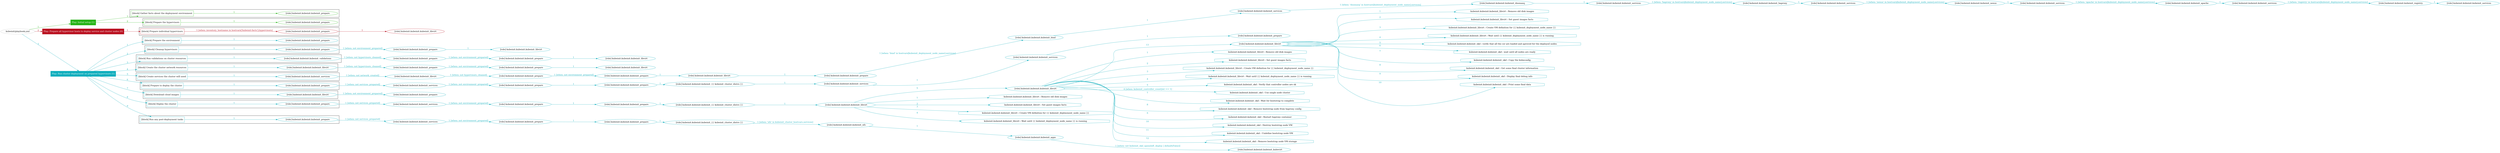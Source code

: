 digraph {
	graph [concentrate=true ordering=in rankdir=LR ratio=fill]
	edge [esep=5 sep=10]
	"kubeinit/playbook.yml" [id=root_node style=dotted]
	play_ca7588ed [label="Play: Initial setup (1)" color="#27b418" fontcolor="#ffffff" id=play_ca7588ed shape=box style=filled tooltip=localhost]
	"kubeinit/playbook.yml" -> play_ca7588ed [label="1 " color="#27b418" fontcolor="#27b418" id=edge_18a458e3 labeltooltip="1 " tooltip="1 "]
	subgraph "kubeinit.kubeinit.kubeinit_prepare" {
		role_57298d7f [label="[role] kubeinit.kubeinit.kubeinit_prepare" color="#27b418" id=role_57298d7f tooltip="kubeinit.kubeinit.kubeinit_prepare"]
	}
	subgraph "kubeinit.kubeinit.kubeinit_prepare" {
		role_323046e9 [label="[role] kubeinit.kubeinit.kubeinit_prepare" color="#27b418" id=role_323046e9 tooltip="kubeinit.kubeinit.kubeinit_prepare"]
	}
	subgraph "Play: Initial setup (1)" {
		play_ca7588ed -> block_489d878c [label=1 color="#27b418" fontcolor="#27b418" id=edge_82b235fa labeltooltip=1 tooltip=1]
		subgraph cluster_block_489d878c {
			block_489d878c [label="[block] Gather facts about the deployment environment" color="#27b418" id=block_489d878c labeltooltip="Gather facts about the deployment environment" shape=box tooltip="Gather facts about the deployment environment"]
			block_489d878c -> role_57298d7f [label="1 " color="#27b418" fontcolor="#27b418" id=edge_9d289d87 labeltooltip="1 " tooltip="1 "]
		}
		play_ca7588ed -> block_cf09ed82 [label=2 color="#27b418" fontcolor="#27b418" id=edge_84e50299 labeltooltip=2 tooltip=2]
		subgraph cluster_block_cf09ed82 {
			block_cf09ed82 [label="[block] Prepare the hypervisors" color="#27b418" id=block_cf09ed82 labeltooltip="Prepare the hypervisors" shape=box tooltip="Prepare the hypervisors"]
			block_cf09ed82 -> role_323046e9 [label="1 " color="#27b418" fontcolor="#27b418" id=edge_58c40234 labeltooltip="1 " tooltip="1 "]
		}
	}
	play_6921d6f1 [label="Play: Prepare all hypervisor hosts to deploy service and cluster nodes (0)" color="#ba1221" fontcolor="#ffffff" id=play_6921d6f1 shape=box style=filled tooltip="Play: Prepare all hypervisor hosts to deploy service and cluster nodes (0)"]
	"kubeinit/playbook.yml" -> play_6921d6f1 [label="2 " color="#ba1221" fontcolor="#ba1221" id=edge_bef8eea2 labeltooltip="2 " tooltip="2 "]
	subgraph "kubeinit.kubeinit.kubeinit_libvirt" {
		role_4522d992 [label="[role] kubeinit.kubeinit.kubeinit_libvirt" color="#ba1221" id=role_4522d992 tooltip="kubeinit.kubeinit.kubeinit_libvirt"]
	}
	subgraph "kubeinit.kubeinit.kubeinit_prepare" {
		role_075df599 [label="[role] kubeinit.kubeinit.kubeinit_prepare" color="#ba1221" id=role_075df599 tooltip="kubeinit.kubeinit.kubeinit_prepare"]
		role_075df599 -> role_4522d992 [label="1 " color="#ba1221" fontcolor="#ba1221" id=edge_801472f8 labeltooltip="1 " tooltip="1 "]
	}
	subgraph "Play: Prepare all hypervisor hosts to deploy service and cluster nodes (0)" {
		play_6921d6f1 -> block_ac8c3c3e [label=1 color="#ba1221" fontcolor="#ba1221" id=edge_93530fc8 labeltooltip=1 tooltip=1]
		subgraph cluster_block_ac8c3c3e {
			block_ac8c3c3e [label="[block] Prepare individual hypervisors" color="#ba1221" id=block_ac8c3c3e labeltooltip="Prepare individual hypervisors" shape=box tooltip="Prepare individual hypervisors"]
			block_ac8c3c3e -> role_075df599 [label="1 [when: inventory_hostname in hostvars['kubeinit-facts'].hypervisors]" color="#ba1221" fontcolor="#ba1221" id=edge_aff1641d labeltooltip="1 [when: inventory_hostname in hostvars['kubeinit-facts'].hypervisors]" tooltip="1 [when: inventory_hostname in hostvars['kubeinit-facts'].hypervisors]"]
		}
	}
	play_d404a67a [label="Play: Run cluster deployment on prepared hypervisors (1)" color="#0faebd" fontcolor="#ffffff" id=play_d404a67a shape=box style=filled tooltip=localhost]
	"kubeinit/playbook.yml" -> play_d404a67a [label="3 " color="#0faebd" fontcolor="#0faebd" id=edge_80078460 labeltooltip="3 " tooltip="3 "]
	subgraph "kubeinit.kubeinit.kubeinit_prepare" {
		role_810e32ca [label="[role] kubeinit.kubeinit.kubeinit_prepare" color="#0faebd" id=role_810e32ca tooltip="kubeinit.kubeinit.kubeinit_prepare"]
	}
	subgraph "kubeinit.kubeinit.kubeinit_libvirt" {
		role_c13c293d [label="[role] kubeinit.kubeinit.kubeinit_libvirt" color="#0faebd" id=role_c13c293d tooltip="kubeinit.kubeinit.kubeinit_libvirt"]
	}
	subgraph "kubeinit.kubeinit.kubeinit_prepare" {
		role_53f35d92 [label="[role] kubeinit.kubeinit.kubeinit_prepare" color="#0faebd" id=role_53f35d92 tooltip="kubeinit.kubeinit.kubeinit_prepare"]
		role_53f35d92 -> role_c13c293d [label="1 " color="#0faebd" fontcolor="#0faebd" id=edge_575518a6 labeltooltip="1 " tooltip="1 "]
	}
	subgraph "kubeinit.kubeinit.kubeinit_prepare" {
		role_20cbe112 [label="[role] kubeinit.kubeinit.kubeinit_prepare" color="#0faebd" id=role_20cbe112 tooltip="kubeinit.kubeinit.kubeinit_prepare"]
		role_20cbe112 -> role_53f35d92 [label="1 [when: not environment_prepared]" color="#0faebd" fontcolor="#0faebd" id=edge_f570b599 labeltooltip="1 [when: not environment_prepared]" tooltip="1 [when: not environment_prepared]"]
	}
	subgraph "kubeinit.kubeinit.kubeinit_libvirt" {
		role_a9152015 [label="[role] kubeinit.kubeinit.kubeinit_libvirt" color="#0faebd" id=role_a9152015 tooltip="kubeinit.kubeinit.kubeinit_libvirt"]
	}
	subgraph "kubeinit.kubeinit.kubeinit_prepare" {
		role_a7486ee3 [label="[role] kubeinit.kubeinit.kubeinit_prepare" color="#0faebd" id=role_a7486ee3 tooltip="kubeinit.kubeinit.kubeinit_prepare"]
		role_a7486ee3 -> role_a9152015 [label="1 " color="#0faebd" fontcolor="#0faebd" id=edge_837d8904 labeltooltip="1 " tooltip="1 "]
	}
	subgraph "kubeinit.kubeinit.kubeinit_prepare" {
		role_39c26748 [label="[role] kubeinit.kubeinit.kubeinit_prepare" color="#0faebd" id=role_39c26748 tooltip="kubeinit.kubeinit.kubeinit_prepare"]
		role_39c26748 -> role_a7486ee3 [label="1 [when: not environment_prepared]" color="#0faebd" fontcolor="#0faebd" id=edge_d1a72bd6 labeltooltip="1 [when: not environment_prepared]" tooltip="1 [when: not environment_prepared]"]
	}
	subgraph "kubeinit.kubeinit.kubeinit_validations" {
		role_815ac76a [label="[role] kubeinit.kubeinit.kubeinit_validations" color="#0faebd" id=role_815ac76a tooltip="kubeinit.kubeinit.kubeinit_validations"]
		role_815ac76a -> role_39c26748 [label="1 [when: not hypervisors_cleaned]" color="#0faebd" fontcolor="#0faebd" id=edge_a3c11b41 labeltooltip="1 [when: not hypervisors_cleaned]" tooltip="1 [when: not hypervisors_cleaned]"]
	}
	subgraph "kubeinit.kubeinit.kubeinit_libvirt" {
		role_a0f09b38 [label="[role] kubeinit.kubeinit.kubeinit_libvirt" color="#0faebd" id=role_a0f09b38 tooltip="kubeinit.kubeinit.kubeinit_libvirt"]
	}
	subgraph "kubeinit.kubeinit.kubeinit_prepare" {
		role_fe84f008 [label="[role] kubeinit.kubeinit.kubeinit_prepare" color="#0faebd" id=role_fe84f008 tooltip="kubeinit.kubeinit.kubeinit_prepare"]
		role_fe84f008 -> role_a0f09b38 [label="1 " color="#0faebd" fontcolor="#0faebd" id=edge_30d4a6ff labeltooltip="1 " tooltip="1 "]
	}
	subgraph "kubeinit.kubeinit.kubeinit_prepare" {
		role_0c501d95 [label="[role] kubeinit.kubeinit.kubeinit_prepare" color="#0faebd" id=role_0c501d95 tooltip="kubeinit.kubeinit.kubeinit_prepare"]
		role_0c501d95 -> role_fe84f008 [label="1 [when: not environment_prepared]" color="#0faebd" fontcolor="#0faebd" id=edge_77e9a61c labeltooltip="1 [when: not environment_prepared]" tooltip="1 [when: not environment_prepared]"]
	}
	subgraph "kubeinit.kubeinit.kubeinit_libvirt" {
		role_886c8ce0 [label="[role] kubeinit.kubeinit.kubeinit_libvirt" color="#0faebd" id=role_886c8ce0 tooltip="kubeinit.kubeinit.kubeinit_libvirt"]
		role_886c8ce0 -> role_0c501d95 [label="1 [when: not hypervisors_cleaned]" color="#0faebd" fontcolor="#0faebd" id=edge_20c6220a labeltooltip="1 [when: not hypervisors_cleaned]" tooltip="1 [when: not hypervisors_cleaned]"]
	}
	subgraph "kubeinit.kubeinit.kubeinit_services" {
		role_20ba4ce6 [label="[role] kubeinit.kubeinit.kubeinit_services" color="#0faebd" id=role_20ba4ce6 tooltip="kubeinit.kubeinit.kubeinit_services"]
	}
	subgraph "kubeinit.kubeinit.kubeinit_registry" {
		role_e8a63879 [label="[role] kubeinit.kubeinit.kubeinit_registry" color="#0faebd" id=role_e8a63879 tooltip="kubeinit.kubeinit.kubeinit_registry"]
		role_e8a63879 -> role_20ba4ce6 [label="1 " color="#0faebd" fontcolor="#0faebd" id=edge_7817559b labeltooltip="1 " tooltip="1 "]
	}
	subgraph "kubeinit.kubeinit.kubeinit_services" {
		role_eb686d88 [label="[role] kubeinit.kubeinit.kubeinit_services" color="#0faebd" id=role_eb686d88 tooltip="kubeinit.kubeinit.kubeinit_services"]
		role_eb686d88 -> role_e8a63879 [label="1 [when: 'registry' in hostvars[kubeinit_deployment_node_name].services]" color="#0faebd" fontcolor="#0faebd" id=edge_a607caf0 labeltooltip="1 [when: 'registry' in hostvars[kubeinit_deployment_node_name].services]" tooltip="1 [when: 'registry' in hostvars[kubeinit_deployment_node_name].services]"]
	}
	subgraph "kubeinit.kubeinit.kubeinit_apache" {
		role_44147b5d [label="[role] kubeinit.kubeinit.kubeinit_apache" color="#0faebd" id=role_44147b5d tooltip="kubeinit.kubeinit.kubeinit_apache"]
		role_44147b5d -> role_eb686d88 [label="1 " color="#0faebd" fontcolor="#0faebd" id=edge_eab73a19 labeltooltip="1 " tooltip="1 "]
	}
	subgraph "kubeinit.kubeinit.kubeinit_services" {
		role_05ee0ce9 [label="[role] kubeinit.kubeinit.kubeinit_services" color="#0faebd" id=role_05ee0ce9 tooltip="kubeinit.kubeinit.kubeinit_services"]
		role_05ee0ce9 -> role_44147b5d [label="1 [when: 'apache' in hostvars[kubeinit_deployment_node_name].services]" color="#0faebd" fontcolor="#0faebd" id=edge_b8fa8ba2 labeltooltip="1 [when: 'apache' in hostvars[kubeinit_deployment_node_name].services]" tooltip="1 [when: 'apache' in hostvars[kubeinit_deployment_node_name].services]"]
	}
	subgraph "kubeinit.kubeinit.kubeinit_nexus" {
		role_f1796b42 [label="[role] kubeinit.kubeinit.kubeinit_nexus" color="#0faebd" id=role_f1796b42 tooltip="kubeinit.kubeinit.kubeinit_nexus"]
		role_f1796b42 -> role_05ee0ce9 [label="1 " color="#0faebd" fontcolor="#0faebd" id=edge_b0833499 labeltooltip="1 " tooltip="1 "]
	}
	subgraph "kubeinit.kubeinit.kubeinit_services" {
		role_163e4cbe [label="[role] kubeinit.kubeinit.kubeinit_services" color="#0faebd" id=role_163e4cbe tooltip="kubeinit.kubeinit.kubeinit_services"]
		role_163e4cbe -> role_f1796b42 [label="1 [when: 'nexus' in hostvars[kubeinit_deployment_node_name].services]" color="#0faebd" fontcolor="#0faebd" id=edge_f7d4fc99 labeltooltip="1 [when: 'nexus' in hostvars[kubeinit_deployment_node_name].services]" tooltip="1 [when: 'nexus' in hostvars[kubeinit_deployment_node_name].services]"]
	}
	subgraph "kubeinit.kubeinit.kubeinit_haproxy" {
		role_a01dfac8 [label="[role] kubeinit.kubeinit.kubeinit_haproxy" color="#0faebd" id=role_a01dfac8 tooltip="kubeinit.kubeinit.kubeinit_haproxy"]
		role_a01dfac8 -> role_163e4cbe [label="1 " color="#0faebd" fontcolor="#0faebd" id=edge_365ceb16 labeltooltip="1 " tooltip="1 "]
	}
	subgraph "kubeinit.kubeinit.kubeinit_services" {
		role_8a2d4fc2 [label="[role] kubeinit.kubeinit.kubeinit_services" color="#0faebd" id=role_8a2d4fc2 tooltip="kubeinit.kubeinit.kubeinit_services"]
		role_8a2d4fc2 -> role_a01dfac8 [label="1 [when: 'haproxy' in hostvars[kubeinit_deployment_node_name].services]" color="#0faebd" fontcolor="#0faebd" id=edge_b9cef145 labeltooltip="1 [when: 'haproxy' in hostvars[kubeinit_deployment_node_name].services]" tooltip="1 [when: 'haproxy' in hostvars[kubeinit_deployment_node_name].services]"]
	}
	subgraph "kubeinit.kubeinit.kubeinit_dnsmasq" {
		role_ea3e92ea [label="[role] kubeinit.kubeinit.kubeinit_dnsmasq" color="#0faebd" id=role_ea3e92ea tooltip="kubeinit.kubeinit.kubeinit_dnsmasq"]
		role_ea3e92ea -> role_8a2d4fc2 [label="1 " color="#0faebd" fontcolor="#0faebd" id=edge_d0ccbd38 labeltooltip="1 " tooltip="1 "]
	}
	subgraph "kubeinit.kubeinit.kubeinit_services" {
		role_67afc3a1 [label="[role] kubeinit.kubeinit.kubeinit_services" color="#0faebd" id=role_67afc3a1 tooltip="kubeinit.kubeinit.kubeinit_services"]
		role_67afc3a1 -> role_ea3e92ea [label="1 [when: 'dnsmasq' in hostvars[kubeinit_deployment_node_name].services]" color="#0faebd" fontcolor="#0faebd" id=edge_260cd830 labeltooltip="1 [when: 'dnsmasq' in hostvars[kubeinit_deployment_node_name].services]" tooltip="1 [when: 'dnsmasq' in hostvars[kubeinit_deployment_node_name].services]"]
	}
	subgraph "kubeinit.kubeinit.kubeinit_bind" {
		role_63dc94e4 [label="[role] kubeinit.kubeinit.kubeinit_bind" color="#0faebd" id=role_63dc94e4 tooltip="kubeinit.kubeinit.kubeinit_bind"]
		role_63dc94e4 -> role_67afc3a1 [label="1 " color="#0faebd" fontcolor="#0faebd" id=edge_4a864021 labeltooltip="1 " tooltip="1 "]
	}
	subgraph "kubeinit.kubeinit.kubeinit_prepare" {
		role_d2a36e67 [label="[role] kubeinit.kubeinit.kubeinit_prepare" color="#0faebd" id=role_d2a36e67 tooltip="kubeinit.kubeinit.kubeinit_prepare"]
		role_d2a36e67 -> role_63dc94e4 [label="1 [when: 'bind' in hostvars[kubeinit_deployment_node_name].services]" color="#0faebd" fontcolor="#0faebd" id=edge_5350ea1c labeltooltip="1 [when: 'bind' in hostvars[kubeinit_deployment_node_name].services]" tooltip="1 [when: 'bind' in hostvars[kubeinit_deployment_node_name].services]"]
	}
	subgraph "kubeinit.kubeinit.kubeinit_libvirt" {
		role_6a967b5e [label="[role] kubeinit.kubeinit.kubeinit_libvirt" color="#0faebd" id=role_6a967b5e tooltip="kubeinit.kubeinit.kubeinit_libvirt"]
		role_6a967b5e -> role_d2a36e67 [label="1 " color="#0faebd" fontcolor="#0faebd" id=edge_2346fa56 labeltooltip="1 " tooltip="1 "]
	}
	subgraph "kubeinit.kubeinit.kubeinit_prepare" {
		role_51a22c20 [label="[role] kubeinit.kubeinit.kubeinit_prepare" color="#0faebd" id=role_51a22c20 tooltip="kubeinit.kubeinit.kubeinit_prepare"]
		role_51a22c20 -> role_6a967b5e [label="1 " color="#0faebd" fontcolor="#0faebd" id=edge_0762d48a labeltooltip="1 " tooltip="1 "]
	}
	subgraph "kubeinit.kubeinit.kubeinit_prepare" {
		role_e080cc74 [label="[role] kubeinit.kubeinit.kubeinit_prepare" color="#0faebd" id=role_e080cc74 tooltip="kubeinit.kubeinit.kubeinit_prepare"]
		role_e080cc74 -> role_51a22c20 [label="1 [when: not environment_prepared]" color="#0faebd" fontcolor="#0faebd" id=edge_f133d190 labeltooltip="1 [when: not environment_prepared]" tooltip="1 [when: not environment_prepared]"]
	}
	subgraph "kubeinit.kubeinit.kubeinit_libvirt" {
		role_4ca1430e [label="[role] kubeinit.kubeinit.kubeinit_libvirt" color="#0faebd" id=role_4ca1430e tooltip="kubeinit.kubeinit.kubeinit_libvirt"]
		role_4ca1430e -> role_e080cc74 [label="1 [when: not hypervisors_cleaned]" color="#0faebd" fontcolor="#0faebd" id=edge_99eb11c0 labeltooltip="1 [when: not hypervisors_cleaned]" tooltip="1 [when: not hypervisors_cleaned]"]
	}
	subgraph "kubeinit.kubeinit.kubeinit_services" {
		role_325ba483 [label="[role] kubeinit.kubeinit.kubeinit_services" color="#0faebd" id=role_325ba483 tooltip="kubeinit.kubeinit.kubeinit_services"]
		role_325ba483 -> role_4ca1430e [label="1 [when: not network_created]" color="#0faebd" fontcolor="#0faebd" id=edge_ea6d7244 labeltooltip="1 [when: not network_created]" tooltip="1 [when: not network_created]"]
	}
	subgraph "kubeinit.kubeinit.kubeinit_prepare" {
		role_50a2e11e [label="[role] kubeinit.kubeinit.kubeinit_prepare" color="#0faebd" id=role_50a2e11e tooltip="kubeinit.kubeinit.kubeinit_prepare"]
	}
	subgraph "kubeinit.kubeinit.kubeinit_services" {
		role_0a09f842 [label="[role] kubeinit.kubeinit.kubeinit_services" color="#0faebd" id=role_0a09f842 tooltip="kubeinit.kubeinit.kubeinit_services"]
		role_0a09f842 -> role_50a2e11e [label="1 " color="#0faebd" fontcolor="#0faebd" id=edge_6af15e99 labeltooltip="1 " tooltip="1 "]
	}
	subgraph "kubeinit.kubeinit.kubeinit_services" {
		role_93fe5163 [label="[role] kubeinit.kubeinit.kubeinit_services" color="#0faebd" id=role_93fe5163 tooltip="kubeinit.kubeinit.kubeinit_services"]
		role_93fe5163 -> role_0a09f842 [label="1 " color="#0faebd" fontcolor="#0faebd" id=edge_37564ed9 labeltooltip="1 " tooltip="1 "]
	}
	subgraph "kubeinit.kubeinit.kubeinit_{{ kubeinit_cluster_distro }}" {
		role_ea1dc7d5 [label="[role] kubeinit.kubeinit.kubeinit_{{ kubeinit_cluster_distro }}" color="#0faebd" id=role_ea1dc7d5 tooltip="kubeinit.kubeinit.kubeinit_{{ kubeinit_cluster_distro }}"]
		role_ea1dc7d5 -> role_93fe5163 [label="1 " color="#0faebd" fontcolor="#0faebd" id=edge_51db9f77 labeltooltip="1 " tooltip="1 "]
	}
	subgraph "kubeinit.kubeinit.kubeinit_prepare" {
		role_89853cdd [label="[role] kubeinit.kubeinit.kubeinit_prepare" color="#0faebd" id=role_89853cdd tooltip="kubeinit.kubeinit.kubeinit_prepare"]
		role_89853cdd -> role_ea1dc7d5 [label="1 " color="#0faebd" fontcolor="#0faebd" id=edge_00030ae9 labeltooltip="1 " tooltip="1 "]
	}
	subgraph "kubeinit.kubeinit.kubeinit_prepare" {
		role_94ecf3aa [label="[role] kubeinit.kubeinit.kubeinit_prepare" color="#0faebd" id=role_94ecf3aa tooltip="kubeinit.kubeinit.kubeinit_prepare"]
		role_94ecf3aa -> role_89853cdd [label="1 " color="#0faebd" fontcolor="#0faebd" id=edge_ce8c223e labeltooltip="1 " tooltip="1 "]
	}
	subgraph "kubeinit.kubeinit.kubeinit_services" {
		role_c304e06a [label="[role] kubeinit.kubeinit.kubeinit_services" color="#0faebd" id=role_c304e06a tooltip="kubeinit.kubeinit.kubeinit_services"]
		role_c304e06a -> role_94ecf3aa [label="1 [when: not environment_prepared]" color="#0faebd" fontcolor="#0faebd" id=edge_ea2e691c labeltooltip="1 [when: not environment_prepared]" tooltip="1 [when: not environment_prepared]"]
	}
	subgraph "kubeinit.kubeinit.kubeinit_prepare" {
		role_c4edbf0b [label="[role] kubeinit.kubeinit.kubeinit_prepare" color="#0faebd" id=role_c4edbf0b tooltip="kubeinit.kubeinit.kubeinit_prepare"]
		role_c4edbf0b -> role_c304e06a [label="1 [when: not services_prepared]" color="#0faebd" fontcolor="#0faebd" id=edge_5e03a662 labeltooltip="1 [when: not services_prepared]" tooltip="1 [when: not services_prepared]"]
	}
	subgraph "kubeinit.kubeinit.kubeinit_prepare" {
		role_d5cfe18f [label="[role] kubeinit.kubeinit.kubeinit_prepare" color="#0faebd" id=role_d5cfe18f tooltip="kubeinit.kubeinit.kubeinit_prepare"]
	}
	subgraph "kubeinit.kubeinit.kubeinit_libvirt" {
		role_3795ee66 [label="[role] kubeinit.kubeinit.kubeinit_libvirt" color="#0faebd" id=role_3795ee66 tooltip="kubeinit.kubeinit.kubeinit_libvirt"]
		role_3795ee66 -> role_d5cfe18f [label="1 [when: not environment_prepared]" color="#0faebd" fontcolor="#0faebd" id=edge_61f443c4 labeltooltip="1 [when: not environment_prepared]" tooltip="1 [when: not environment_prepared]"]
	}
	subgraph "kubeinit.kubeinit.kubeinit_libvirt" {
		role_b57cfe97 [label="[role] kubeinit.kubeinit.kubeinit_libvirt" color="#0faebd" id=role_b57cfe97 tooltip="kubeinit.kubeinit.kubeinit_libvirt"]
		task_fd4779d3 [label="kubeinit.kubeinit.kubeinit_libvirt : Remove old disk images" color="#0faebd" id=task_fd4779d3 shape=octagon tooltip="kubeinit.kubeinit.kubeinit_libvirt : Remove old disk images"]
		role_b57cfe97 -> task_fd4779d3 [label="1 " color="#0faebd" fontcolor="#0faebd" id=edge_12aabb0a labeltooltip="1 " tooltip="1 "]
		task_6a7370c2 [label="kubeinit.kubeinit.kubeinit_libvirt : Set guest images facts" color="#0faebd" id=task_6a7370c2 shape=octagon tooltip="kubeinit.kubeinit.kubeinit_libvirt : Set guest images facts"]
		role_b57cfe97 -> task_6a7370c2 [label="2 " color="#0faebd" fontcolor="#0faebd" id=edge_9cc012b4 labeltooltip="2 " tooltip="2 "]
		task_d66523d2 [label="kubeinit.kubeinit.kubeinit_libvirt : Create VM definition for {{ kubeinit_deployment_node_name }}" color="#0faebd" id=task_d66523d2 shape=octagon tooltip="kubeinit.kubeinit.kubeinit_libvirt : Create VM definition for {{ kubeinit_deployment_node_name }}"]
		role_b57cfe97 -> task_d66523d2 [label="3 " color="#0faebd" fontcolor="#0faebd" id=edge_1c6abe24 labeltooltip="3 " tooltip="3 "]
		task_c70d31b1 [label="kubeinit.kubeinit.kubeinit_libvirt : Wait until {{ kubeinit_deployment_node_name }} is running" color="#0faebd" id=task_c70d31b1 shape=octagon tooltip="kubeinit.kubeinit.kubeinit_libvirt : Wait until {{ kubeinit_deployment_node_name }} is running"]
		role_b57cfe97 -> task_c70d31b1 [label="4 " color="#0faebd" fontcolor="#0faebd" id=edge_a226dd06 labeltooltip="4 " tooltip="4 "]
		task_45e6ab44 [label="kubeinit.kubeinit.kubeinit_okd : verify that all the csr are loaded and aproved for the deployed nodes" color="#0faebd" id=task_45e6ab44 shape=octagon tooltip="kubeinit.kubeinit.kubeinit_okd : verify that all the csr are loaded and aproved for the deployed nodes"]
		role_b57cfe97 -> task_45e6ab44 [label="5 " color="#0faebd" fontcolor="#0faebd" id=edge_56e95bc3 labeltooltip="5 " tooltip="5 "]
		task_ca4b0145 [label="kubeinit.kubeinit.kubeinit_okd : wait until all nodes are ready" color="#0faebd" id=task_ca4b0145 shape=octagon tooltip="kubeinit.kubeinit.kubeinit_okd : wait until all nodes are ready"]
		role_b57cfe97 -> task_ca4b0145 [label="6 " color="#0faebd" fontcolor="#0faebd" id=edge_13833374 labeltooltip="6 " tooltip="6 "]
		task_2d5e4c47 [label="kubeinit.kubeinit.kubeinit_okd : Copy the kubeconfig" color="#0faebd" id=task_2d5e4c47 shape=octagon tooltip="kubeinit.kubeinit.kubeinit_okd : Copy the kubeconfig"]
		role_b57cfe97 -> task_2d5e4c47 [label="7 " color="#0faebd" fontcolor="#0faebd" id=edge_d9400e27 labeltooltip="7 " tooltip="7 "]
		task_ceb07dde [label="kubeinit.kubeinit.kubeinit_okd : Get some final cluster information" color="#0faebd" id=task_ceb07dde shape=octagon tooltip="kubeinit.kubeinit.kubeinit_okd : Get some final cluster information"]
		role_b57cfe97 -> task_ceb07dde [label="8 " color="#0faebd" fontcolor="#0faebd" id=edge_5e1291b4 labeltooltip="8 " tooltip="8 "]
		task_29ea1b58 [label="kubeinit.kubeinit.kubeinit_okd : Display final debug info" color="#0faebd" id=task_29ea1b58 shape=octagon tooltip="kubeinit.kubeinit.kubeinit_okd : Display final debug info"]
		role_b57cfe97 -> task_29ea1b58 [label="9 " color="#0faebd" fontcolor="#0faebd" id=edge_21ec54c2 labeltooltip="9 " tooltip="9 "]
		task_b15cfc8e [label="kubeinit.kubeinit.kubeinit_okd : Print some final data" color="#0faebd" id=task_b15cfc8e shape=octagon tooltip="kubeinit.kubeinit.kubeinit_okd : Print some final data"]
		role_b57cfe97 -> task_b15cfc8e [label="10 " color="#0faebd" fontcolor="#0faebd" id=edge_57ff2275 labeltooltip="10 " tooltip="10 "]
	}
	subgraph "kubeinit.kubeinit.kubeinit_libvirt" {
		role_a9ff1165 [label="[role] kubeinit.kubeinit.kubeinit_libvirt" color="#0faebd" id=role_a9ff1165 tooltip="kubeinit.kubeinit.kubeinit_libvirt"]
		task_ead42dd9 [label="kubeinit.kubeinit.kubeinit_libvirt : Remove old disk images" color="#0faebd" id=task_ead42dd9 shape=octagon tooltip="kubeinit.kubeinit.kubeinit_libvirt : Remove old disk images"]
		role_a9ff1165 -> task_ead42dd9 [label="1 " color="#0faebd" fontcolor="#0faebd" id=edge_844e30b3 labeltooltip="1 " tooltip="1 "]
		task_0c16b231 [label="kubeinit.kubeinit.kubeinit_libvirt : Set guest images facts" color="#0faebd" id=task_0c16b231 shape=octagon tooltip="kubeinit.kubeinit.kubeinit_libvirt : Set guest images facts"]
		role_a9ff1165 -> task_0c16b231 [label="2 " color="#0faebd" fontcolor="#0faebd" id=edge_678ed3e9 labeltooltip="2 " tooltip="2 "]
		task_d8f09e37 [label="kubeinit.kubeinit.kubeinit_libvirt : Create VM definition for {{ kubeinit_deployment_node_name }}" color="#0faebd" id=task_d8f09e37 shape=octagon tooltip="kubeinit.kubeinit.kubeinit_libvirt : Create VM definition for {{ kubeinit_deployment_node_name }}"]
		role_a9ff1165 -> task_d8f09e37 [label="3 " color="#0faebd" fontcolor="#0faebd" id=edge_e78a5dee labeltooltip="3 " tooltip="3 "]
		task_4266b26f [label="kubeinit.kubeinit.kubeinit_libvirt : Wait until {{ kubeinit_deployment_node_name }} is running" color="#0faebd" id=task_4266b26f shape=octagon tooltip="kubeinit.kubeinit.kubeinit_libvirt : Wait until {{ kubeinit_deployment_node_name }} is running"]
		role_a9ff1165 -> task_4266b26f [label="4 " color="#0faebd" fontcolor="#0faebd" id=edge_2198cdb1 labeltooltip="4 " tooltip="4 "]
		task_c255daa8 [label="kubeinit.kubeinit.kubeinit_okd : Verify that controller nodes are ok" color="#0faebd" id=task_c255daa8 shape=octagon tooltip="kubeinit.kubeinit.kubeinit_okd : Verify that controller nodes are ok"]
		role_a9ff1165 -> task_c255daa8 [label="5 " color="#0faebd" fontcolor="#0faebd" id=edge_5151992d labeltooltip="5 " tooltip="5 "]
		task_04ee2077 [label="kubeinit.kubeinit.kubeinit_okd : Use single node cluster" color="#0faebd" id=task_04ee2077 shape=octagon tooltip="kubeinit.kubeinit.kubeinit_okd : Use single node cluster"]
		role_a9ff1165 -> task_04ee2077 [label="6 [when: kubeinit_controller_count|int == 1]" color="#0faebd" fontcolor="#0faebd" id=edge_1d783d5f labeltooltip="6 [when: kubeinit_controller_count|int == 1]" tooltip="6 [when: kubeinit_controller_count|int == 1]"]
		task_ce9ffa4d [label="kubeinit.kubeinit.kubeinit_okd : Wait for bootstrap to complete" color="#0faebd" id=task_ce9ffa4d shape=octagon tooltip="kubeinit.kubeinit.kubeinit_okd : Wait for bootstrap to complete"]
		role_a9ff1165 -> task_ce9ffa4d [label="7 " color="#0faebd" fontcolor="#0faebd" id=edge_bdada8f3 labeltooltip="7 " tooltip="7 "]
		task_f97f711d [label="kubeinit.kubeinit.kubeinit_okd : Remove bootstrap node from haproxy config" color="#0faebd" id=task_f97f711d shape=octagon tooltip="kubeinit.kubeinit.kubeinit_okd : Remove bootstrap node from haproxy config"]
		role_a9ff1165 -> task_f97f711d [label="8 " color="#0faebd" fontcolor="#0faebd" id=edge_93fd87a0 labeltooltip="8 " tooltip="8 "]
		task_84da42f2 [label="kubeinit.kubeinit.kubeinit_okd : Restart haproxy container" color="#0faebd" id=task_84da42f2 shape=octagon tooltip="kubeinit.kubeinit.kubeinit_okd : Restart haproxy container"]
		role_a9ff1165 -> task_84da42f2 [label="9 " color="#0faebd" fontcolor="#0faebd" id=edge_fc24472c labeltooltip="9 " tooltip="9 "]
		task_4d3561b7 [label="kubeinit.kubeinit.kubeinit_okd : Destroy bootstrap node VM" color="#0faebd" id=task_4d3561b7 shape=octagon tooltip="kubeinit.kubeinit.kubeinit_okd : Destroy bootstrap node VM"]
		role_a9ff1165 -> task_4d3561b7 [label="10 " color="#0faebd" fontcolor="#0faebd" id=edge_23510e28 labeltooltip="10 " tooltip="10 "]
		task_1b30a994 [label="kubeinit.kubeinit.kubeinit_okd : Undefine bootstrap node VM" color="#0faebd" id=task_1b30a994 shape=octagon tooltip="kubeinit.kubeinit.kubeinit_okd : Undefine bootstrap node VM"]
		role_a9ff1165 -> task_1b30a994 [label="11 " color="#0faebd" fontcolor="#0faebd" id=edge_7367eb89 labeltooltip="11 " tooltip="11 "]
		task_8f305835 [label="kubeinit.kubeinit.kubeinit_okd : Remove bootstrap node VM storage" color="#0faebd" id=task_8f305835 shape=octagon tooltip="kubeinit.kubeinit.kubeinit_okd : Remove bootstrap node VM storage"]
		role_a9ff1165 -> task_8f305835 [label="12 " color="#0faebd" fontcolor="#0faebd" id=edge_d04b664f labeltooltip="12 " tooltip="12 "]
		role_a9ff1165 -> role_b57cfe97 [label="13 " color="#0faebd" fontcolor="#0faebd" id=edge_62bf1f44 labeltooltip="13 " tooltip="13 "]
	}
	subgraph "kubeinit.kubeinit.kubeinit_libvirt" {
		role_10e70624 [label="[role] kubeinit.kubeinit.kubeinit_libvirt" color="#0faebd" id=role_10e70624 tooltip="kubeinit.kubeinit.kubeinit_libvirt"]
		task_b50cc04b [label="kubeinit.kubeinit.kubeinit_libvirt : Remove old disk images" color="#0faebd" id=task_b50cc04b shape=octagon tooltip="kubeinit.kubeinit.kubeinit_libvirt : Remove old disk images"]
		role_10e70624 -> task_b50cc04b [label="1 " color="#0faebd" fontcolor="#0faebd" id=edge_7ac9c7b0 labeltooltip="1 " tooltip="1 "]
		task_0893ead2 [label="kubeinit.kubeinit.kubeinit_libvirt : Set guest images facts" color="#0faebd" id=task_0893ead2 shape=octagon tooltip="kubeinit.kubeinit.kubeinit_libvirt : Set guest images facts"]
		role_10e70624 -> task_0893ead2 [label="2 " color="#0faebd" fontcolor="#0faebd" id=edge_85969595 labeltooltip="2 " tooltip="2 "]
		task_953dd09a [label="kubeinit.kubeinit.kubeinit_libvirt : Create VM definition for {{ kubeinit_deployment_node_name }}" color="#0faebd" id=task_953dd09a shape=octagon tooltip="kubeinit.kubeinit.kubeinit_libvirt : Create VM definition for {{ kubeinit_deployment_node_name }}"]
		role_10e70624 -> task_953dd09a [label="3 " color="#0faebd" fontcolor="#0faebd" id=edge_765de926 labeltooltip="3 " tooltip="3 "]
		task_705caa97 [label="kubeinit.kubeinit.kubeinit_libvirt : Wait until {{ kubeinit_deployment_node_name }} is running" color="#0faebd" id=task_705caa97 shape=octagon tooltip="kubeinit.kubeinit.kubeinit_libvirt : Wait until {{ kubeinit_deployment_node_name }} is running"]
		role_10e70624 -> task_705caa97 [label="4 " color="#0faebd" fontcolor="#0faebd" id=edge_4b7641a0 labeltooltip="4 " tooltip="4 "]
		role_10e70624 -> role_a9ff1165 [label="5 " color="#0faebd" fontcolor="#0faebd" id=edge_05929576 labeltooltip="5 " tooltip="5 "]
	}
	subgraph "kubeinit.kubeinit.kubeinit_{{ kubeinit_cluster_distro }}" {
		role_249828ea [label="[role] kubeinit.kubeinit.kubeinit_{{ kubeinit_cluster_distro }}" color="#0faebd" id=role_249828ea tooltip="kubeinit.kubeinit.kubeinit_{{ kubeinit_cluster_distro }}"]
		role_249828ea -> role_10e70624 [label="1 " color="#0faebd" fontcolor="#0faebd" id=edge_cfff7899 labeltooltip="1 " tooltip="1 "]
	}
	subgraph "kubeinit.kubeinit.kubeinit_prepare" {
		role_a6aac37f [label="[role] kubeinit.kubeinit.kubeinit_prepare" color="#0faebd" id=role_a6aac37f tooltip="kubeinit.kubeinit.kubeinit_prepare"]
		role_a6aac37f -> role_249828ea [label="1 " color="#0faebd" fontcolor="#0faebd" id=edge_c39bcfb1 labeltooltip="1 " tooltip="1 "]
	}
	subgraph "kubeinit.kubeinit.kubeinit_prepare" {
		role_eafd35bf [label="[role] kubeinit.kubeinit.kubeinit_prepare" color="#0faebd" id=role_eafd35bf tooltip="kubeinit.kubeinit.kubeinit_prepare"]
		role_eafd35bf -> role_a6aac37f [label="1 " color="#0faebd" fontcolor="#0faebd" id=edge_6bb35753 labeltooltip="1 " tooltip="1 "]
	}
	subgraph "kubeinit.kubeinit.kubeinit_services" {
		role_371c9950 [label="[role] kubeinit.kubeinit.kubeinit_services" color="#0faebd" id=role_371c9950 tooltip="kubeinit.kubeinit.kubeinit_services"]
		role_371c9950 -> role_eafd35bf [label="1 [when: not environment_prepared]" color="#0faebd" fontcolor="#0faebd" id=edge_59b2648b labeltooltip="1 [when: not environment_prepared]" tooltip="1 [when: not environment_prepared]"]
	}
	subgraph "kubeinit.kubeinit.kubeinit_prepare" {
		role_9ead959e [label="[role] kubeinit.kubeinit.kubeinit_prepare" color="#0faebd" id=role_9ead959e tooltip="kubeinit.kubeinit.kubeinit_prepare"]
		role_9ead959e -> role_371c9950 [label="1 [when: not services_prepared]" color="#0faebd" fontcolor="#0faebd" id=edge_e30198fa labeltooltip="1 [when: not services_prepared]" tooltip="1 [when: not services_prepared]"]
	}
	subgraph "kubeinit.kubeinit.kubeinit_kubevirt" {
		role_4ddc07a1 [label="[role] kubeinit.kubeinit.kubeinit_kubevirt" color="#0faebd" id=role_4ddc07a1 tooltip="kubeinit.kubeinit.kubeinit_kubevirt"]
	}
	subgraph "kubeinit.kubeinit.kubeinit_apps" {
		role_301cbb67 [label="[role] kubeinit.kubeinit.kubeinit_apps" color="#0faebd" id=role_301cbb67 tooltip="kubeinit.kubeinit.kubeinit_apps"]
		role_301cbb67 -> role_4ddc07a1 [label="1 [when: not kubeinit_okd_openshift_deploy | default(False)]" color="#0faebd" fontcolor="#0faebd" id=edge_7fc0ba65 labeltooltip="1 [when: not kubeinit_okd_openshift_deploy | default(False)]" tooltip="1 [when: not kubeinit_okd_openshift_deploy | default(False)]"]
	}
	subgraph "kubeinit.kubeinit.kubeinit_nfs" {
		role_ff755b6d [label="[role] kubeinit.kubeinit.kubeinit_nfs" color="#0faebd" id=role_ff755b6d tooltip="kubeinit.kubeinit.kubeinit_nfs"]
		role_ff755b6d -> role_301cbb67 [label="1 " color="#0faebd" fontcolor="#0faebd" id=edge_2c628f63 labeltooltip="1 " tooltip="1 "]
	}
	subgraph "kubeinit.kubeinit.kubeinit_{{ kubeinit_cluster_distro }}" {
		role_30911c0a [label="[role] kubeinit.kubeinit.kubeinit_{{ kubeinit_cluster_distro }}" color="#0faebd" id=role_30911c0a tooltip="kubeinit.kubeinit.kubeinit_{{ kubeinit_cluster_distro }}"]
		role_30911c0a -> role_ff755b6d [label="1 [when: 'nfs' in kubeinit_cluster_hostvars.services]" color="#0faebd" fontcolor="#0faebd" id=edge_66ca6d5a labeltooltip="1 [when: 'nfs' in kubeinit_cluster_hostvars.services]" tooltip="1 [when: 'nfs' in kubeinit_cluster_hostvars.services]"]
	}
	subgraph "kubeinit.kubeinit.kubeinit_prepare" {
		role_53905910 [label="[role] kubeinit.kubeinit.kubeinit_prepare" color="#0faebd" id=role_53905910 tooltip="kubeinit.kubeinit.kubeinit_prepare"]
		role_53905910 -> role_30911c0a [label="1 " color="#0faebd" fontcolor="#0faebd" id=edge_6490442f labeltooltip="1 " tooltip="1 "]
	}
	subgraph "kubeinit.kubeinit.kubeinit_prepare" {
		role_a68274e1 [label="[role] kubeinit.kubeinit.kubeinit_prepare" color="#0faebd" id=role_a68274e1 tooltip="kubeinit.kubeinit.kubeinit_prepare"]
		role_a68274e1 -> role_53905910 [label="1 " color="#0faebd" fontcolor="#0faebd" id=edge_50a52db5 labeltooltip="1 " tooltip="1 "]
	}
	subgraph "kubeinit.kubeinit.kubeinit_services" {
		role_ccba80f1 [label="[role] kubeinit.kubeinit.kubeinit_services" color="#0faebd" id=role_ccba80f1 tooltip="kubeinit.kubeinit.kubeinit_services"]
		role_ccba80f1 -> role_a68274e1 [label="1 [when: not environment_prepared]" color="#0faebd" fontcolor="#0faebd" id=edge_e1e3b356 labeltooltip="1 [when: not environment_prepared]" tooltip="1 [when: not environment_prepared]"]
	}
	subgraph "kubeinit.kubeinit.kubeinit_prepare" {
		role_0b507cd1 [label="[role] kubeinit.kubeinit.kubeinit_prepare" color="#0faebd" id=role_0b507cd1 tooltip="kubeinit.kubeinit.kubeinit_prepare"]
		role_0b507cd1 -> role_ccba80f1 [label="1 [when: not services_prepared]" color="#0faebd" fontcolor="#0faebd" id=edge_31ba531d labeltooltip="1 [when: not services_prepared]" tooltip="1 [when: not services_prepared]"]
	}
	subgraph "Play: Run cluster deployment on prepared hypervisors (1)" {
		play_d404a67a -> block_bcb26000 [label=1 color="#0faebd" fontcolor="#0faebd" id=edge_eed5ce2f labeltooltip=1 tooltip=1]
		subgraph cluster_block_bcb26000 {
			block_bcb26000 [label="[block] Prepare the environment" color="#0faebd" id=block_bcb26000 labeltooltip="Prepare the environment" shape=box tooltip="Prepare the environment"]
			block_bcb26000 -> role_810e32ca [label="1 " color="#0faebd" fontcolor="#0faebd" id=edge_cf33946e labeltooltip="1 " tooltip="1 "]
		}
		play_d404a67a -> block_63caee84 [label=2 color="#0faebd" fontcolor="#0faebd" id=edge_40cc6796 labeltooltip=2 tooltip=2]
		subgraph cluster_block_63caee84 {
			block_63caee84 [label="[block] Cleanup hypervisors" color="#0faebd" id=block_63caee84 labeltooltip="Cleanup hypervisors" shape=box tooltip="Cleanup hypervisors"]
			block_63caee84 -> role_20cbe112 [label="1 " color="#0faebd" fontcolor="#0faebd" id=edge_f739ec43 labeltooltip="1 " tooltip="1 "]
		}
		play_d404a67a -> block_61be5a2e [label=3 color="#0faebd" fontcolor="#0faebd" id=edge_4cda9e22 labeltooltip=3 tooltip=3]
		subgraph cluster_block_61be5a2e {
			block_61be5a2e [label="[block] Run validations on cluster resources" color="#0faebd" id=block_61be5a2e labeltooltip="Run validations on cluster resources" shape=box tooltip="Run validations on cluster resources"]
			block_61be5a2e -> role_815ac76a [label="1 " color="#0faebd" fontcolor="#0faebd" id=edge_d8304522 labeltooltip="1 " tooltip="1 "]
		}
		play_d404a67a -> block_3047d7f4 [label=4 color="#0faebd" fontcolor="#0faebd" id=edge_c066604c labeltooltip=4 tooltip=4]
		subgraph cluster_block_3047d7f4 {
			block_3047d7f4 [label="[block] Create the cluster network resources" color="#0faebd" id=block_3047d7f4 labeltooltip="Create the cluster network resources" shape=box tooltip="Create the cluster network resources"]
			block_3047d7f4 -> role_886c8ce0 [label="1 " color="#0faebd" fontcolor="#0faebd" id=edge_734d7944 labeltooltip="1 " tooltip="1 "]
		}
		play_d404a67a -> block_4d63bf47 [label=5 color="#0faebd" fontcolor="#0faebd" id=edge_ce71ae4e labeltooltip=5 tooltip=5]
		subgraph cluster_block_4d63bf47 {
			block_4d63bf47 [label="[block] Create services the cluster will need" color="#0faebd" id=block_4d63bf47 labeltooltip="Create services the cluster will need" shape=box tooltip="Create services the cluster will need"]
			block_4d63bf47 -> role_325ba483 [label="1 " color="#0faebd" fontcolor="#0faebd" id=edge_e7bf3f06 labeltooltip="1 " tooltip="1 "]
		}
		play_d404a67a -> block_85d7b765 [label=6 color="#0faebd" fontcolor="#0faebd" id=edge_e76913cf labeltooltip=6 tooltip=6]
		subgraph cluster_block_85d7b765 {
			block_85d7b765 [label="[block] Prepare to deploy the cluster" color="#0faebd" id=block_85d7b765 labeltooltip="Prepare to deploy the cluster" shape=box tooltip="Prepare to deploy the cluster"]
			block_85d7b765 -> role_c4edbf0b [label="1 " color="#0faebd" fontcolor="#0faebd" id=edge_982ed15c labeltooltip="1 " tooltip="1 "]
		}
		play_d404a67a -> block_160880e3 [label=7 color="#0faebd" fontcolor="#0faebd" id=edge_51770fc2 labeltooltip=7 tooltip=7]
		subgraph cluster_block_160880e3 {
			block_160880e3 [label="[block] Download cloud images" color="#0faebd" id=block_160880e3 labeltooltip="Download cloud images" shape=box tooltip="Download cloud images"]
			block_160880e3 -> role_3795ee66 [label="1 " color="#0faebd" fontcolor="#0faebd" id=edge_1d751b6c labeltooltip="1 " tooltip="1 "]
		}
		play_d404a67a -> block_4f50c6f4 [label=8 color="#0faebd" fontcolor="#0faebd" id=edge_2c6998f3 labeltooltip=8 tooltip=8]
		subgraph cluster_block_4f50c6f4 {
			block_4f50c6f4 [label="[block] Deploy the cluster" color="#0faebd" id=block_4f50c6f4 labeltooltip="Deploy the cluster" shape=box tooltip="Deploy the cluster"]
			block_4f50c6f4 -> role_9ead959e [label="1 " color="#0faebd" fontcolor="#0faebd" id=edge_0789419b labeltooltip="1 " tooltip="1 "]
		}
		play_d404a67a -> block_97dd3791 [label=9 color="#0faebd" fontcolor="#0faebd" id=edge_b48e1ed4 labeltooltip=9 tooltip=9]
		subgraph cluster_block_97dd3791 {
			block_97dd3791 [label="[block] Run any post-deployment tasks" color="#0faebd" id=block_97dd3791 labeltooltip="Run any post-deployment tasks" shape=box tooltip="Run any post-deployment tasks"]
			block_97dd3791 -> role_0b507cd1 [label="1 " color="#0faebd" fontcolor="#0faebd" id=edge_619a903a labeltooltip="1 " tooltip="1 "]
		}
	}
}
